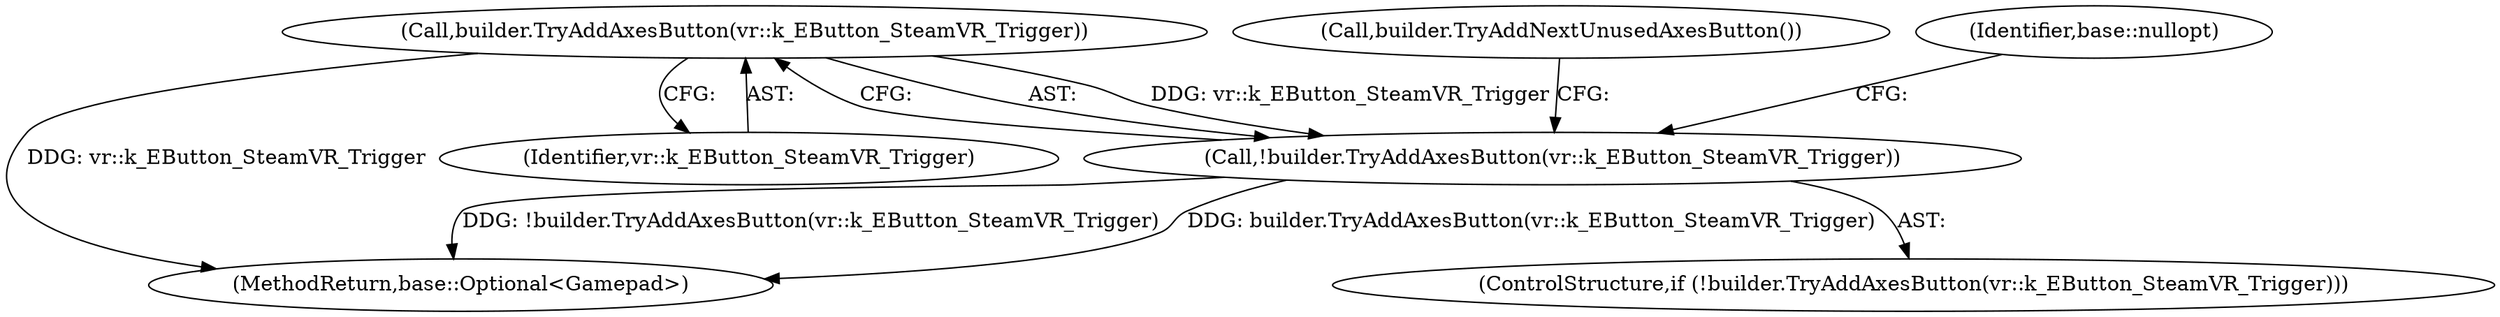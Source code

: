 digraph "1_Chrome_79708b391b2e91d63b5d009ec6202c7d7ededf93_2@del" {
"1000109" [label="(Call,builder.TryAddAxesButton(vr::k_EButton_SteamVR_Trigger))"];
"1000108" [label="(Call,!builder.TryAddAxesButton(vr::k_EButton_SteamVR_Trigger))"];
"1000115" [label="(Call,builder.TryAddNextUnusedAxesButton())"];
"1000107" [label="(ControlStructure,if (!builder.TryAddAxesButton(vr::k_EButton_SteamVR_Trigger)))"];
"1000134" [label="(MethodReturn,base::Optional<Gamepad>)"];
"1000108" [label="(Call,!builder.TryAddAxesButton(vr::k_EButton_SteamVR_Trigger))"];
"1000110" [label="(Identifier,vr::k_EButton_SteamVR_Trigger)"];
"1000109" [label="(Call,builder.TryAddAxesButton(vr::k_EButton_SteamVR_Trigger))"];
"1000112" [label="(Identifier,base::nullopt)"];
"1000109" -> "1000108"  [label="AST: "];
"1000109" -> "1000110"  [label="CFG: "];
"1000110" -> "1000109"  [label="AST: "];
"1000108" -> "1000109"  [label="CFG: "];
"1000109" -> "1000134"  [label="DDG: vr::k_EButton_SteamVR_Trigger"];
"1000109" -> "1000108"  [label="DDG: vr::k_EButton_SteamVR_Trigger"];
"1000108" -> "1000107"  [label="AST: "];
"1000112" -> "1000108"  [label="CFG: "];
"1000115" -> "1000108"  [label="CFG: "];
"1000108" -> "1000134"  [label="DDG: !builder.TryAddAxesButton(vr::k_EButton_SteamVR_Trigger)"];
"1000108" -> "1000134"  [label="DDG: builder.TryAddAxesButton(vr::k_EButton_SteamVR_Trigger)"];
}
